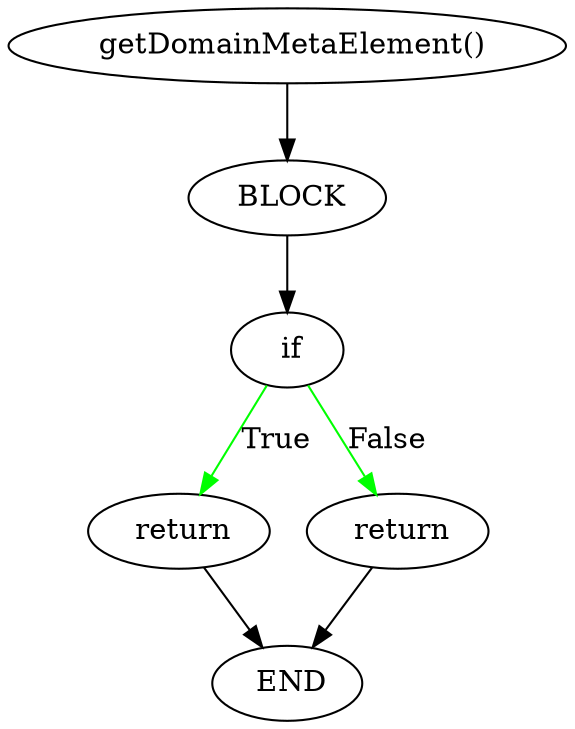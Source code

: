 digraph testGraph {
47[label=" getDomainMetaElement()"]
49[label="BLOCK"]
47 -> 49[color=black]
49[label=" BLOCK"]
50[label="if"]
49 -> 50[color=black]
50[label=" if"]
51[label="return"]
50 -> 51[label="True",color=green]
52[label="return"]
50 -> 52[label="False",color=green]
51[label=" return"]
48[label="END"]
51 -> 48[color=black]
52[label=" return"]
48[label="END"]
52 -> 48[color=black]
48[label=" END"]
}
